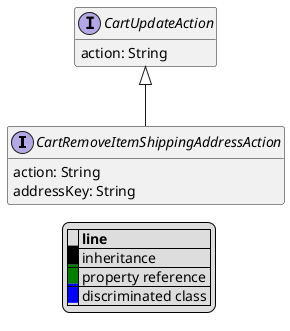 @startuml

hide empty fields
hide empty methods
legend
|= |= line |
|<back:black>   </back>| inheritance |
|<back:green>   </back>| property reference |
|<back:blue>   </back>| discriminated class |
endlegend
interface CartRemoveItemShippingAddressAction [[CartRemoveItemShippingAddressAction.svg]] extends CartUpdateAction {
    action: String
    addressKey: String
}
interface CartUpdateAction [[CartUpdateAction.svg]]  {
    action: String
}





@enduml
